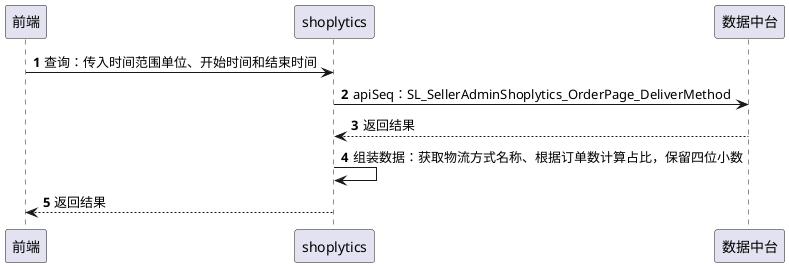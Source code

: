 @startuml
'https://plantuml.com/sequence-diagram

autonumber

前端 -> shoplytics: 查询：传入时间范围单位、开始时间和结束时间
shoplytics -> 数据中台: apiSeq：SL_SellerAdminShoplytics_OrderPage_DeliverMethod
数据中台 --> shoplytics: 返回结果
shoplytics -> shoplytics: 组装数据：获取物流方式名称、根据订单数计算占比，保留四位小数
shoplytics --> 前端: 返回结果
@enduml

